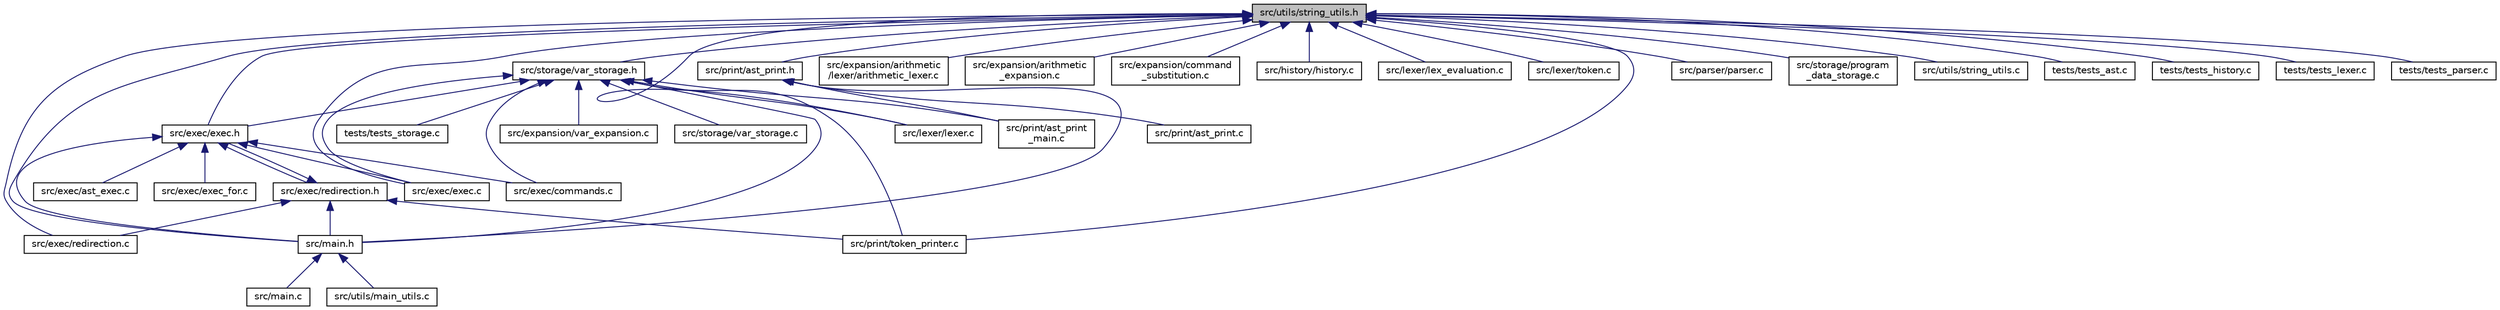 digraph "src/utils/string_utils.h"
{
 // LATEX_PDF_SIZE
  edge [fontname="Helvetica",fontsize="10",labelfontname="Helvetica",labelfontsize="10"];
  node [fontname="Helvetica",fontsize="10",shape=record];
  Node1 [label="src/utils/string_utils.h",height=0.2,width=0.4,color="black", fillcolor="grey75", style="filled", fontcolor="black",tooltip="String usage functions."];
  Node1 -> Node2 [dir="back",color="midnightblue",fontsize="10",style="solid",fontname="Helvetica"];
  Node2 [label="src/exec/exec.h",height=0.2,width=0.4,color="black", fillcolor="white", style="filled",URL="$exec_8h.html",tooltip="Execution functions."];
  Node2 -> Node3 [dir="back",color="midnightblue",fontsize="10",style="solid",fontname="Helvetica"];
  Node3 [label="src/exec/ast_exec.c",height=0.2,width=0.4,color="black", fillcolor="white", style="filled",URL="$ast__exec_8c.html",tooltip=" "];
  Node2 -> Node4 [dir="back",color="midnightblue",fontsize="10",style="solid",fontname="Helvetica"];
  Node4 [label="src/exec/redirection.h",height=0.2,width=0.4,color="black", fillcolor="white", style="filled",URL="$redirection_8h.html",tooltip=" "];
  Node4 -> Node2 [dir="back",color="midnightblue",fontsize="10",style="solid",fontname="Helvetica"];
  Node4 -> Node5 [dir="back",color="midnightblue",fontsize="10",style="solid",fontname="Helvetica"];
  Node5 [label="src/exec/redirection.c",height=0.2,width=0.4,color="black", fillcolor="white", style="filled",URL="$redirection_8c.html",tooltip=" "];
  Node4 -> Node6 [dir="back",color="midnightblue",fontsize="10",style="solid",fontname="Helvetica"];
  Node6 [label="src/main.h",height=0.2,width=0.4,color="black", fillcolor="white", style="filled",URL="$main_8h.html",tooltip=" "];
  Node6 -> Node7 [dir="back",color="midnightblue",fontsize="10",style="solid",fontname="Helvetica"];
  Node7 [label="src/main.c",height=0.2,width=0.4,color="black", fillcolor="white", style="filled",URL="$main_8c.html",tooltip=" "];
  Node6 -> Node8 [dir="back",color="midnightblue",fontsize="10",style="solid",fontname="Helvetica"];
  Node8 [label="src/utils/main_utils.c",height=0.2,width=0.4,color="black", fillcolor="white", style="filled",URL="$main__utils_8c.html",tooltip=" "];
  Node4 -> Node9 [dir="back",color="midnightblue",fontsize="10",style="solid",fontname="Helvetica"];
  Node9 [label="src/print/token_printer.c",height=0.2,width=0.4,color="black", fillcolor="white", style="filled",URL="$token__printer_8c.html",tooltip=" "];
  Node2 -> Node10 [dir="back",color="midnightblue",fontsize="10",style="solid",fontname="Helvetica"];
  Node10 [label="src/exec/commands.c",height=0.2,width=0.4,color="black", fillcolor="white", style="filled",URL="$commands_8c.html",tooltip=" "];
  Node2 -> Node11 [dir="back",color="midnightblue",fontsize="10",style="solid",fontname="Helvetica"];
  Node11 [label="src/exec/exec.c",height=0.2,width=0.4,color="black", fillcolor="white", style="filled",URL="$exec_8c.html",tooltip=" "];
  Node2 -> Node12 [dir="back",color="midnightblue",fontsize="10",style="solid",fontname="Helvetica"];
  Node12 [label="src/exec/exec_for.c",height=0.2,width=0.4,color="black", fillcolor="white", style="filled",URL="$exec__for_8c.html",tooltip=" "];
  Node2 -> Node6 [dir="back",color="midnightblue",fontsize="10",style="solid",fontname="Helvetica"];
  Node1 -> Node13 [dir="back",color="midnightblue",fontsize="10",style="solid",fontname="Helvetica"];
  Node13 [label="src/storage/var_storage.h",height=0.2,width=0.4,color="black", fillcolor="white", style="filled",URL="$var__storage_8h.html",tooltip="Var storage structures and functions."];
  Node13 -> Node2 [dir="back",color="midnightblue",fontsize="10",style="solid",fontname="Helvetica"];
  Node13 -> Node10 [dir="back",color="midnightblue",fontsize="10",style="solid",fontname="Helvetica"];
  Node13 -> Node11 [dir="back",color="midnightblue",fontsize="10",style="solid",fontname="Helvetica"];
  Node13 -> Node14 [dir="back",color="midnightblue",fontsize="10",style="solid",fontname="Helvetica"];
  Node14 [label="src/expansion/var_expansion.c",height=0.2,width=0.4,color="black", fillcolor="white", style="filled",URL="$var__expansion_8c.html",tooltip=" "];
  Node13 -> Node15 [dir="back",color="midnightblue",fontsize="10",style="solid",fontname="Helvetica"];
  Node15 [label="src/lexer/lexer.c",height=0.2,width=0.4,color="black", fillcolor="white", style="filled",URL="$lexer_8c.html",tooltip=" "];
  Node13 -> Node6 [dir="back",color="midnightblue",fontsize="10",style="solid",fontname="Helvetica"];
  Node13 -> Node16 [dir="back",color="midnightblue",fontsize="10",style="solid",fontname="Helvetica"];
  Node16 [label="src/print/ast_print\l_main.c",height=0.2,width=0.4,color="black", fillcolor="white", style="filled",URL="$ast__print__main_8c.html",tooltip=" "];
  Node13 -> Node9 [dir="back",color="midnightblue",fontsize="10",style="solid",fontname="Helvetica"];
  Node13 -> Node17 [dir="back",color="midnightblue",fontsize="10",style="solid",fontname="Helvetica"];
  Node17 [label="src/storage/var_storage.c",height=0.2,width=0.4,color="black", fillcolor="white", style="filled",URL="$var__storage_8c.html",tooltip=" "];
  Node13 -> Node18 [dir="back",color="midnightblue",fontsize="10",style="solid",fontname="Helvetica"];
  Node18 [label="tests/tests_storage.c",height=0.2,width=0.4,color="black", fillcolor="white", style="filled",URL="$tests__storage_8c.html",tooltip=" "];
  Node1 -> Node11 [dir="back",color="midnightblue",fontsize="10",style="solid",fontname="Helvetica"];
  Node1 -> Node5 [dir="back",color="midnightblue",fontsize="10",style="solid",fontname="Helvetica"];
  Node1 -> Node19 [dir="back",color="midnightblue",fontsize="10",style="solid",fontname="Helvetica"];
  Node19 [label="src/expansion/arithmetic\l/lexer/arithmetic_lexer.c",height=0.2,width=0.4,color="black", fillcolor="white", style="filled",URL="$arithmetic__lexer_8c.html",tooltip=" "];
  Node1 -> Node20 [dir="back",color="midnightblue",fontsize="10",style="solid",fontname="Helvetica"];
  Node20 [label="src/expansion/arithmetic\l_expansion.c",height=0.2,width=0.4,color="black", fillcolor="white", style="filled",URL="$arithmetic__expansion_8c.html",tooltip=" "];
  Node1 -> Node21 [dir="back",color="midnightblue",fontsize="10",style="solid",fontname="Helvetica"];
  Node21 [label="src/expansion/command\l_substitution.c",height=0.2,width=0.4,color="black", fillcolor="white", style="filled",URL="$command__substitution_8c.html",tooltip=" "];
  Node1 -> Node22 [dir="back",color="midnightblue",fontsize="10",style="solid",fontname="Helvetica"];
  Node22 [label="src/history/history.c",height=0.2,width=0.4,color="black", fillcolor="white", style="filled",URL="$history_8c.html",tooltip=" "];
  Node1 -> Node23 [dir="back",color="midnightblue",fontsize="10",style="solid",fontname="Helvetica"];
  Node23 [label="src/lexer/lex_evaluation.c",height=0.2,width=0.4,color="black", fillcolor="white", style="filled",URL="$lex__evaluation_8c.html",tooltip=" "];
  Node1 -> Node15 [dir="back",color="midnightblue",fontsize="10",style="solid",fontname="Helvetica"];
  Node1 -> Node24 [dir="back",color="midnightblue",fontsize="10",style="solid",fontname="Helvetica"];
  Node24 [label="src/lexer/token.c",height=0.2,width=0.4,color="black", fillcolor="white", style="filled",URL="$token_8c.html",tooltip=" "];
  Node1 -> Node6 [dir="back",color="midnightblue",fontsize="10",style="solid",fontname="Helvetica"];
  Node1 -> Node25 [dir="back",color="midnightblue",fontsize="10",style="solid",fontname="Helvetica"];
  Node25 [label="src/print/ast_print.h",height=0.2,width=0.4,color="black", fillcolor="white", style="filled",URL="$ast__print_8h.html",tooltip="Print functions."];
  Node25 -> Node6 [dir="back",color="midnightblue",fontsize="10",style="solid",fontname="Helvetica"];
  Node25 -> Node26 [dir="back",color="midnightblue",fontsize="10",style="solid",fontname="Helvetica"];
  Node26 [label="src/print/ast_print.c",height=0.2,width=0.4,color="black", fillcolor="white", style="filled",URL="$ast__print_8c.html",tooltip=" "];
  Node25 -> Node16 [dir="back",color="midnightblue",fontsize="10",style="solid",fontname="Helvetica"];
  Node1 -> Node27 [dir="back",color="midnightblue",fontsize="10",style="solid",fontname="Helvetica"];
  Node27 [label="src/parser/parser.c",height=0.2,width=0.4,color="black", fillcolor="white", style="filled",URL="$parser_8c.html",tooltip=" "];
  Node1 -> Node9 [dir="back",color="midnightblue",fontsize="10",style="solid",fontname="Helvetica"];
  Node1 -> Node28 [dir="back",color="midnightblue",fontsize="10",style="solid",fontname="Helvetica"];
  Node28 [label="src/storage/program\l_data_storage.c",height=0.2,width=0.4,color="black", fillcolor="white", style="filled",URL="$program__data__storage_8c.html",tooltip=" "];
  Node1 -> Node29 [dir="back",color="midnightblue",fontsize="10",style="solid",fontname="Helvetica"];
  Node29 [label="src/utils/string_utils.c",height=0.2,width=0.4,color="black", fillcolor="white", style="filled",URL="$string__utils_8c.html",tooltip=" "];
  Node1 -> Node30 [dir="back",color="midnightblue",fontsize="10",style="solid",fontname="Helvetica"];
  Node30 [label="tests/tests_ast.c",height=0.2,width=0.4,color="black", fillcolor="white", style="filled",URL="$tests__ast_8c.html",tooltip=" "];
  Node1 -> Node31 [dir="back",color="midnightblue",fontsize="10",style="solid",fontname="Helvetica"];
  Node31 [label="tests/tests_history.c",height=0.2,width=0.4,color="black", fillcolor="white", style="filled",URL="$tests__history_8c.html",tooltip=" "];
  Node1 -> Node32 [dir="back",color="midnightblue",fontsize="10",style="solid",fontname="Helvetica"];
  Node32 [label="tests/tests_lexer.c",height=0.2,width=0.4,color="black", fillcolor="white", style="filled",URL="$tests__lexer_8c.html",tooltip=" "];
  Node1 -> Node33 [dir="back",color="midnightblue",fontsize="10",style="solid",fontname="Helvetica"];
  Node33 [label="tests/tests_parser.c",height=0.2,width=0.4,color="black", fillcolor="white", style="filled",URL="$tests__parser_8c.html",tooltip=" "];
}
